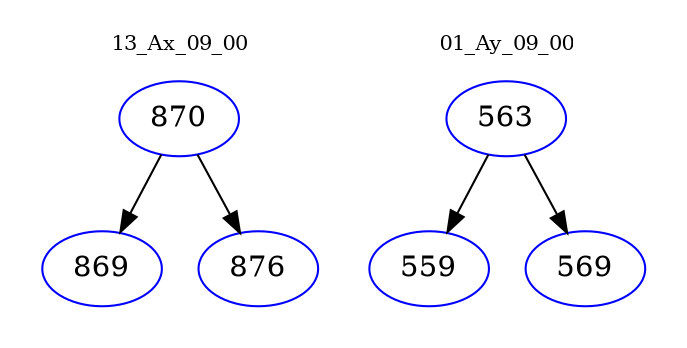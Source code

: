 digraph{
subgraph cluster_0 {
color = white
label = "13_Ax_09_00";
fontsize=10;
T0_870 [label="870", color="blue"]
T0_870 -> T0_869 [color="black"]
T0_869 [label="869", color="blue"]
T0_870 -> T0_876 [color="black"]
T0_876 [label="876", color="blue"]
}
subgraph cluster_1 {
color = white
label = "01_Ay_09_00";
fontsize=10;
T1_563 [label="563", color="blue"]
T1_563 -> T1_559 [color="black"]
T1_559 [label="559", color="blue"]
T1_563 -> T1_569 [color="black"]
T1_569 [label="569", color="blue"]
}
}
